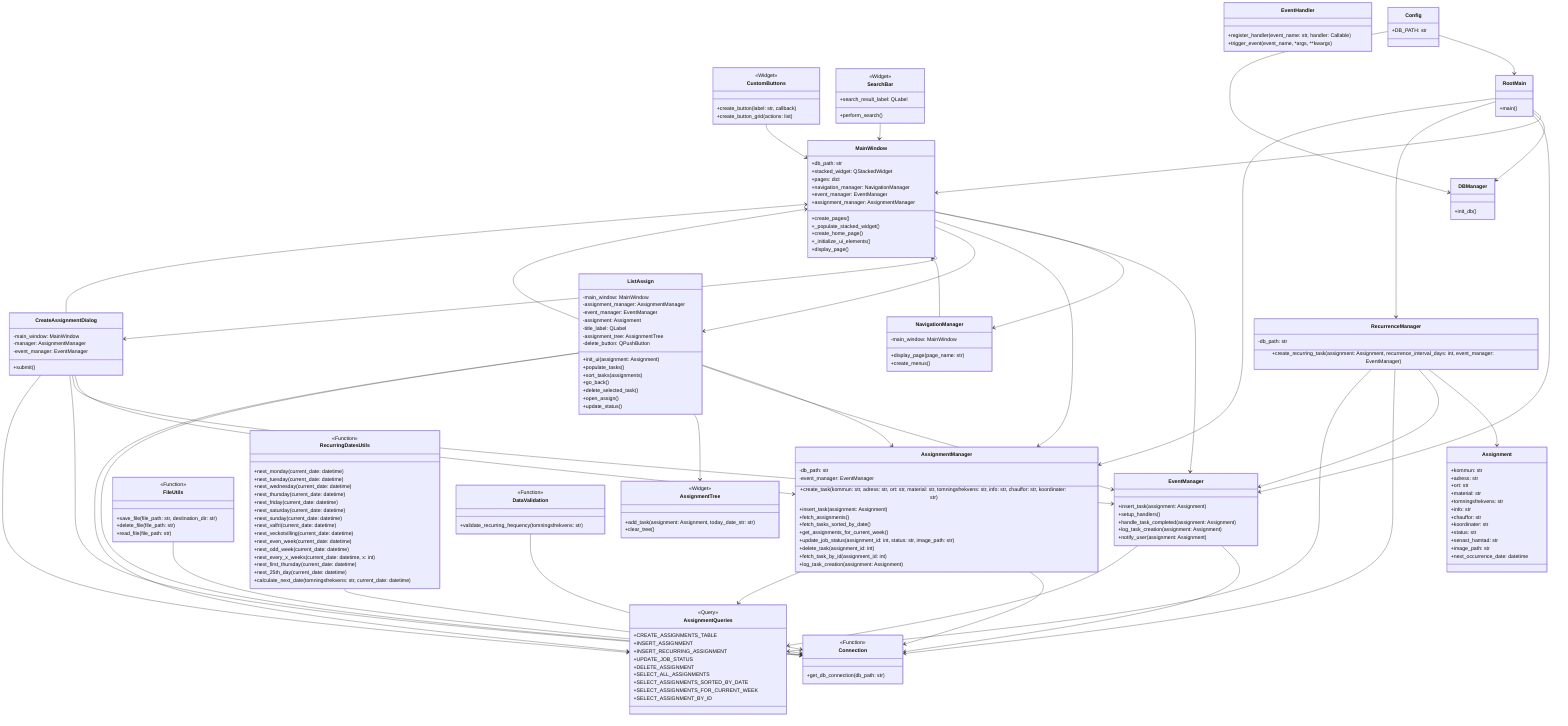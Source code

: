 classDiagram
    %% UI Components (blå)
    class MainWindow {
        +db_path: str
        +stacked_widget: QStackedWidget
        +pages: dict
        +navigation_manager: NavigationManager
        +event_manager: EventManager
        +assignment_manager: AssignmentManager
        +create_pages()
        +_populate_stacked_widget()
        +create_home_page()
        +_initialize_ui_elements()
        +display_page()
    }
    class CreateAssignmentDialog {
        -main_window: MainWindow
        -manager: AssignmentManager
        -event_manager: EventManager
        +submit()
    }
    class ListAssign {
        -main_window: MainWindow
        -assignment_manager: AssignmentManager
        -event_manager: EventManager
        -assignment: Assignment
        -title_label: QLabel
        -assignment_tree: AssignmentTree
        -delete_button: QPushButton
        +init_ui(assignment: Assignment)
        +populate_tasks()
        +sort_tasks(assignments)
        +go_back()
        +delete_selected_task()
        +open_assign()
        +update_status()
    }
    class AssignmentTree {
        <<Widget>>
        +add_task(assignment: Assignment, today_date_str: str)
        +clear_tree()
    }
    class CustomButtons {
        <<Widget>>
        +create_button(label: str, callback)
        +create_button_grid(actions: list)
    }
    class SearchBar {
        <<Widget>>
        +search_result_label: QLabel
        +perform_search()
    }

    %% Managers and Handlers (grön)
    class NavigationManager {
        -main_window: MainWindow
        +display_page(page_name: str)
        +create_menus()
    }
    class AssignmentManager {
        -db_path: str
        -event_manager: EventManager
        +create_task(kommun: str, adress: str, ort: str, material: str, tomningsfrekvens: str, info: str, chauffor: str, koordinater: str)
        +insert_task(assignment: Assignment)
        +fetch_assignments()
        +fetch_tasks_sorted_by_date()
        +get_assignments_for_current_week()
        +update_job_status(assignment_id: int, status: str, image_path: str)
        +delete_task(assignment_id: int)
        +fetch_task_by_id(assignment_id: int)
        +log_task_creation(assignment: Assignment)
    }
    class EventManager {
        +insert_task(assignment: Assignment)
        +setup_handlers()
        +handle_task_completed(assignment: Assignment)
        +log_task_creation(assignment: Assignment)
        +notify_user(assignment: Assignment)
    }
    class RecurrenceManager {
        -db_path: str
        +create_recurring_task(assignment: Assignment, recurrence_interval_days: int, event_manager: EventManager)
    }
    class EventHandler {
        +register_handler(event_name: str, handler: Callable)
        +trigger_event(event_name, *args, **kwargs)
    }

    %% Data and Utility Functions (orange)
    class Assignment {
        +kommun: str
        +adress: str
        +ort: str
        +material: str
        +tomningsfrekvens: str
        +info: str
        +chauffor: str
        +koordinater: str
        +status: str
        +senast_hamtad: str
        +image_path: str
        +next_occurrence_date: datetime
    }
    class Connection {
        <<Function>>
        +get_db_connection(db_path: str)
    }
    class AssignmentQueries {
        <<Query>>
        +CREATE_ASSIGNMENTS_TABLE
        +INSERT_ASSIGNMENT
        +INSERT_RECURRING_ASSIGNMENT
        +UPDATE_JOB_STATUS
        +DELETE_ASSIGNMENT
        +SELECT_ALL_ASSIGNMENTS
        +SELECT_ASSIGNMENTS_SORTED_BY_DATE
        +SELECT_ASSIGNMENTS_FOR_CURRENT_WEEK
        +SELECT_ASSIGNMENT_BY_ID
    }
    class FileUtils {
        <<Function>>
        +save_file(file_path: str, destination_dir: str)
        +delete_file(file_path: str)
        +read_file(file_path: str)
    }
    class RecurringDatesUtils {
        <<Function>>
        +next_monday(current_date: datetime)
        +next_tuesday(current_date: datetime)
        +next_wednesday(current_date: datetime)
        +next_thursday(current_date: datetime)
        +next_friday(current_date: datetime)
        +next_saturday(current_date: datetime)
        +next_sunday(current_date: datetime)
        +next_valfri(current_date: datetime)
        +next_veckotvilling(current_date: datetime)
        +next_even_week(current_date: datetime)
        +next_odd_week(current_date: datetime)
        +next_every_x_weeks(current_date: datetime, x: int)
        +next_first_thursday(current_date: datetime)
        +next_25th_day(current_date: datetime)
        +calculate_next_date(tomningsfrekvens: str, current_date: datetime)
    }
    class DataValidation {
        <<Function>>
        +validate_recurring_frequency(tomningsfrekvens: str)
    }

    %% System Core (röd)
    class RootMain {
        +main()
    }
    class DBManager {
        +init_db()
    }
    class Config {
        +DB_PATH: str
    }

    %% Relations
    MainWindow --> NavigationManager
    MainWindow --> EventManager
    MainWindow --> AssignmentManager
    MainWindow --> ListAssign
    MainWindow --> CreateAssignmentDialog
    NavigationManager --> MainWindow
    RecurrenceManager --> Assignment
    RecurrenceManager --> EventManager
    CreateAssignmentDialog --> MainWindow
    CreateAssignmentDialog --> AssignmentManager
    CreateAssignmentDialog --> EventManager
    ListAssign --> MainWindow
    ListAssign --> AssignmentManager
    ListAssign --> EventManager
    ListAssign --> AssignmentTree
    CustomButtons --> MainWindow
    SearchBar --> MainWindow
    AssignmentManager --> Connection
    EventManager --> Connection
    RecurrenceManager --> Connection
    CreateAssignmentDialog --> Connection
    ListAssign --> Connection
    AssignmentManager --> AssignmentQueries
    EventManager --> AssignmentQueries
    RecurrenceManager --> AssignmentQueries
    CreateAssignmentDialog --> AssignmentQueries
    ListAssign --> AssignmentQueries
    RootMain --> MainWindow
    RootMain --> DBManager
    RootMain --> EventManager
    RootMain --> RecurrenceManager
    RootMain --> AssignmentManager
    Config --> RootMain
    Config --> DBManager
    FileUtils --> Connection
    RecurringDatesUtils --> Connection
    DataValidation --> Connection